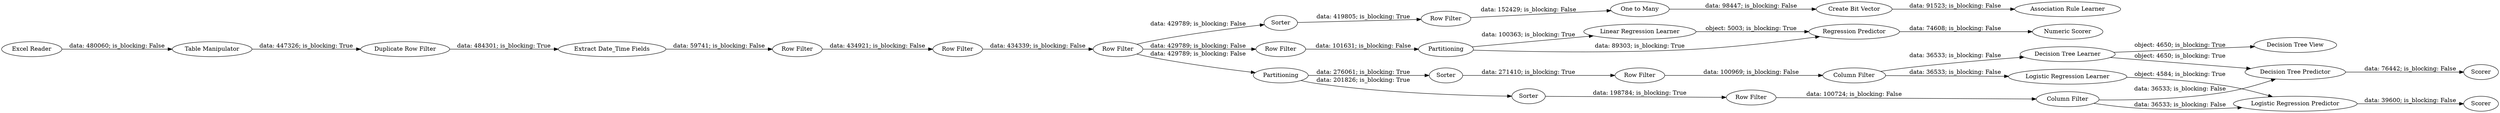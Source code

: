 digraph {
	"8043475344000940641_54" [label="Table Manipulator"]
	"8043475344000940641_44" [label="Duplicate Row Filter"]
	"8043475344000940641_173" [label="Row Filter"]
	"8043475344000940641_156" [label="Row Filter"]
	"8043475344000940641_165" [label=Scorer]
	"8043475344000940641_167" [label="Row Filter"]
	"8043475344000940641_168" [label="Linear Regression Learner"]
	"8043475344000940641_120" [label=Sorter]
	"8043475344000940641_72" [label="Association Rule Learner"]
	"8043475344000940641_159" [label="Logistic Regression Learner"]
	"8043475344000940641_161" [label=Scorer]
	"8043475344000940641_170" [label="Regression Predictor"]
	"8043475344000940641_37" [label="Extract Date_Time Fields"]
	"8043475344000940641_163" [label="Decision Tree View"]
	"8043475344000940641_155" [label="Row Filter"]
	"8043475344000940641_162" [label="Decision Tree Learner"]
	"8043475344000940641_74" [label="Create Bit Vector"]
	"8043475344000940641_172" [label=Partitioning]
	"8043475344000940641_169" [label="Numeric Scorer"]
	"8043475344000940641_160" [label="Logistic Regression Predictor"]
	"8043475344000940641_79" [label="One to Many"]
	"8043475344000940641_166" [label="Row Filter"]
	"8043475344000940641_154" [label=Sorter]
	"8043475344000940641_158" [label="Column Filter"]
	"8043475344000940641_121" [label="Row Filter"]
	"8043475344000940641_171" [label="Row Filter"]
	"8043475344000940641_10" [label="Excel Reader"]
	"8043475344000940641_152" [label=Partitioning]
	"8043475344000940641_164" [label="Decision Tree Predictor"]
	"8043475344000940641_153" [label=Sorter]
	"8043475344000940641_157" [label="Column Filter"]
	"8043475344000940641_155" -> "8043475344000940641_157" [label="data: 100969; is_blocking: False"]
	"8043475344000940641_121" -> "8043475344000940641_79" [label="data: 152429; is_blocking: False"]
	"8043475344000940641_79" -> "8043475344000940641_74" [label="data: 98447; is_blocking: False"]
	"8043475344000940641_10" -> "8043475344000940641_54" [label="data: 480060; is_blocking: False"]
	"8043475344000940641_158" -> "8043475344000940641_160" [label="data: 36533; is_blocking: False"]
	"8043475344000940641_74" -> "8043475344000940641_72" [label="data: 91523; is_blocking: False"]
	"8043475344000940641_158" -> "8043475344000940641_164" [label="data: 36533; is_blocking: False"]
	"8043475344000940641_157" -> "8043475344000940641_162" [label="data: 36533; is_blocking: False"]
	"8043475344000940641_152" -> "8043475344000940641_153" [label="data: 276061; is_blocking: True"]
	"8043475344000940641_172" -> "8043475344000940641_168" [label="data: 100363; is_blocking: True"]
	"8043475344000940641_167" -> "8043475344000940641_120" [label="data: 429789; is_blocking: False"]
	"8043475344000940641_160" -> "8043475344000940641_161" [label="data: 39600; is_blocking: False"]
	"8043475344000940641_170" -> "8043475344000940641_169" [label="data: 74608; is_blocking: False"]
	"8043475344000940641_157" -> "8043475344000940641_159" [label="data: 36533; is_blocking: False"]
	"8043475344000940641_167" -> "8043475344000940641_171" [label="data: 429789; is_blocking: False"]
	"8043475344000940641_167" -> "8043475344000940641_152" [label="data: 429789; is_blocking: False"]
	"8043475344000940641_44" -> "8043475344000940641_37" [label="data: 484301; is_blocking: True"]
	"8043475344000940641_156" -> "8043475344000940641_158" [label="data: 100724; is_blocking: False"]
	"8043475344000940641_154" -> "8043475344000940641_156" [label="data: 198784; is_blocking: True"]
	"8043475344000940641_159" -> "8043475344000940641_160" [label="object: 4584; is_blocking: True"]
	"8043475344000940641_152" -> "8043475344000940641_154" [label="data: 201826; is_blocking: True"]
	"8043475344000940641_164" -> "8043475344000940641_165" [label="data: 76442; is_blocking: False"]
	"8043475344000940641_173" -> "8043475344000940641_166" [label="data: 434921; is_blocking: False"]
	"8043475344000940641_166" -> "8043475344000940641_167" [label="data: 434339; is_blocking: False"]
	"8043475344000940641_171" -> "8043475344000940641_172" [label="data: 101631; is_blocking: False"]
	"8043475344000940641_37" -> "8043475344000940641_173" [label="data: 59741; is_blocking: False"]
	"8043475344000940641_168" -> "8043475344000940641_170" [label="object: 5003; is_blocking: True"]
	"8043475344000940641_162" -> "8043475344000940641_164" [label="object: 4650; is_blocking: True"]
	"8043475344000940641_54" -> "8043475344000940641_44" [label="data: 447326; is_blocking: True"]
	"8043475344000940641_172" -> "8043475344000940641_170" [label="data: 89303; is_blocking: True"]
	"8043475344000940641_120" -> "8043475344000940641_121" [label="data: 419805; is_blocking: True"]
	"8043475344000940641_153" -> "8043475344000940641_155" [label="data: 271410; is_blocking: True"]
	"8043475344000940641_162" -> "8043475344000940641_163" [label="object: 4650; is_blocking: True"]
	rankdir=LR
}
